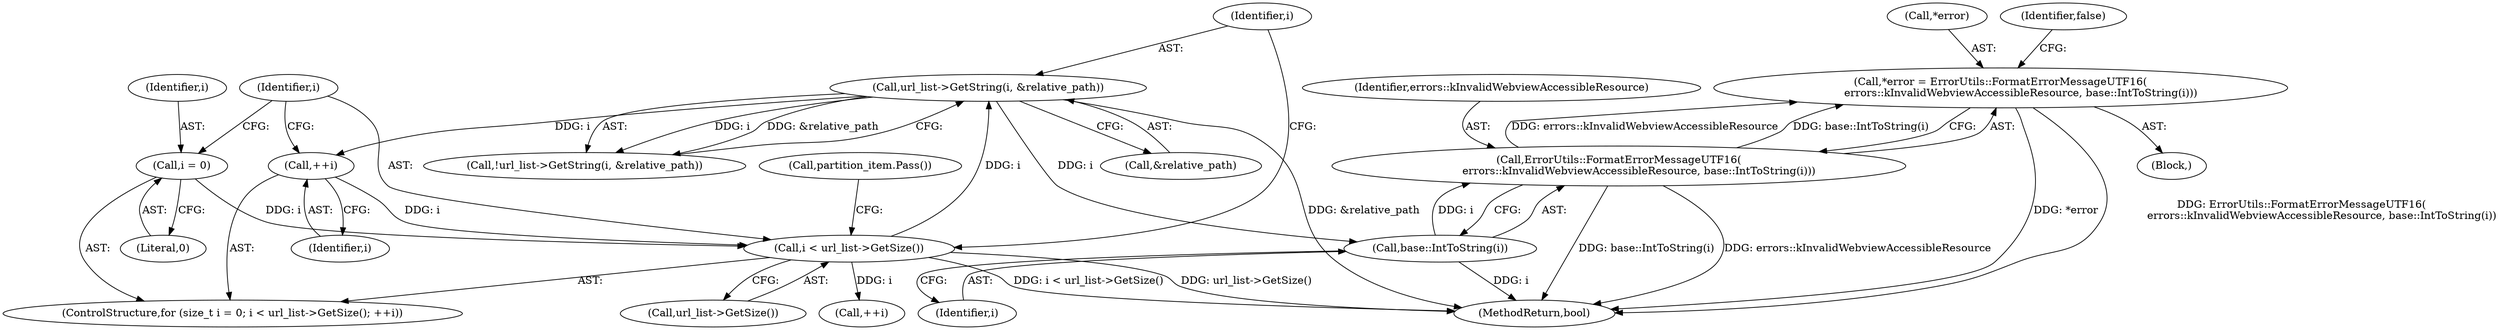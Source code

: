 digraph "0_Chrome_2aa406a8b4577103e7b933c75ec0e372830f20fe_0@pointer" {
"1000253" [label="(Call,*error = ErrorUtils::FormatErrorMessageUTF16(\n            errors::kInvalidWebviewAccessibleResource, base::IntToString(i)))"];
"1000256" [label="(Call,ErrorUtils::FormatErrorMessageUTF16(\n            errors::kInvalidWebviewAccessibleResource, base::IntToString(i)))"];
"1000258" [label="(Call,base::IntToString(i))"];
"1000248" [label="(Call,url_list->GetString(i, &relative_path))"];
"1000239" [label="(Call,i < url_list->GetSize())"];
"1000236" [label="(Call,i = 0)"];
"1000242" [label="(Call,++i)"];
"1000258" [label="(Call,base::IntToString(i))"];
"1000236" [label="(Call,i = 0)"];
"1000238" [label="(Literal,0)"];
"1000237" [label="(Identifier,i)"];
"1000249" [label="(Identifier,i)"];
"1000240" [label="(Identifier,i)"];
"1000243" [label="(Identifier,i)"];
"1000256" [label="(Call,ErrorUtils::FormatErrorMessageUTF16(\n            errors::kInvalidWebviewAccessibleResource, base::IntToString(i)))"];
"1000242" [label="(Call,++i)"];
"1000257" [label="(Identifier,errors::kInvalidWebviewAccessibleResource)"];
"1000266" [label="(Call,partition_item.Pass())"];
"1000272" [label="(MethodReturn,bool)"];
"1000163" [label="(Call,++i)"];
"1000250" [label="(Call,&relative_path)"];
"1000259" [label="(Identifier,i)"];
"1000247" [label="(Call,!url_list->GetString(i, &relative_path))"];
"1000254" [label="(Call,*error)"];
"1000253" [label="(Call,*error = ErrorUtils::FormatErrorMessageUTF16(\n            errors::kInvalidWebviewAccessibleResource, base::IntToString(i)))"];
"1000241" [label="(Call,url_list->GetSize())"];
"1000261" [label="(Identifier,false)"];
"1000234" [label="(ControlStructure,for (size_t i = 0; i < url_list->GetSize(); ++i))"];
"1000239" [label="(Call,i < url_list->GetSize())"];
"1000248" [label="(Call,url_list->GetString(i, &relative_path))"];
"1000252" [label="(Block,)"];
"1000253" -> "1000252"  [label="AST: "];
"1000253" -> "1000256"  [label="CFG: "];
"1000254" -> "1000253"  [label="AST: "];
"1000256" -> "1000253"  [label="AST: "];
"1000261" -> "1000253"  [label="CFG: "];
"1000253" -> "1000272"  [label="DDG: *error"];
"1000253" -> "1000272"  [label="DDG: ErrorUtils::FormatErrorMessageUTF16(\n            errors::kInvalidWebviewAccessibleResource, base::IntToString(i))"];
"1000256" -> "1000253"  [label="DDG: errors::kInvalidWebviewAccessibleResource"];
"1000256" -> "1000253"  [label="DDG: base::IntToString(i)"];
"1000256" -> "1000258"  [label="CFG: "];
"1000257" -> "1000256"  [label="AST: "];
"1000258" -> "1000256"  [label="AST: "];
"1000256" -> "1000272"  [label="DDG: base::IntToString(i)"];
"1000256" -> "1000272"  [label="DDG: errors::kInvalidWebviewAccessibleResource"];
"1000258" -> "1000256"  [label="DDG: i"];
"1000258" -> "1000259"  [label="CFG: "];
"1000259" -> "1000258"  [label="AST: "];
"1000258" -> "1000272"  [label="DDG: i"];
"1000248" -> "1000258"  [label="DDG: i"];
"1000248" -> "1000247"  [label="AST: "];
"1000248" -> "1000250"  [label="CFG: "];
"1000249" -> "1000248"  [label="AST: "];
"1000250" -> "1000248"  [label="AST: "];
"1000247" -> "1000248"  [label="CFG: "];
"1000248" -> "1000272"  [label="DDG: &relative_path"];
"1000248" -> "1000242"  [label="DDG: i"];
"1000248" -> "1000247"  [label="DDG: i"];
"1000248" -> "1000247"  [label="DDG: &relative_path"];
"1000239" -> "1000248"  [label="DDG: i"];
"1000239" -> "1000234"  [label="AST: "];
"1000239" -> "1000241"  [label="CFG: "];
"1000240" -> "1000239"  [label="AST: "];
"1000241" -> "1000239"  [label="AST: "];
"1000249" -> "1000239"  [label="CFG: "];
"1000266" -> "1000239"  [label="CFG: "];
"1000239" -> "1000272"  [label="DDG: i < url_list->GetSize()"];
"1000239" -> "1000272"  [label="DDG: url_list->GetSize()"];
"1000239" -> "1000163"  [label="DDG: i"];
"1000236" -> "1000239"  [label="DDG: i"];
"1000242" -> "1000239"  [label="DDG: i"];
"1000236" -> "1000234"  [label="AST: "];
"1000236" -> "1000238"  [label="CFG: "];
"1000237" -> "1000236"  [label="AST: "];
"1000238" -> "1000236"  [label="AST: "];
"1000240" -> "1000236"  [label="CFG: "];
"1000242" -> "1000234"  [label="AST: "];
"1000242" -> "1000243"  [label="CFG: "];
"1000243" -> "1000242"  [label="AST: "];
"1000240" -> "1000242"  [label="CFG: "];
}
